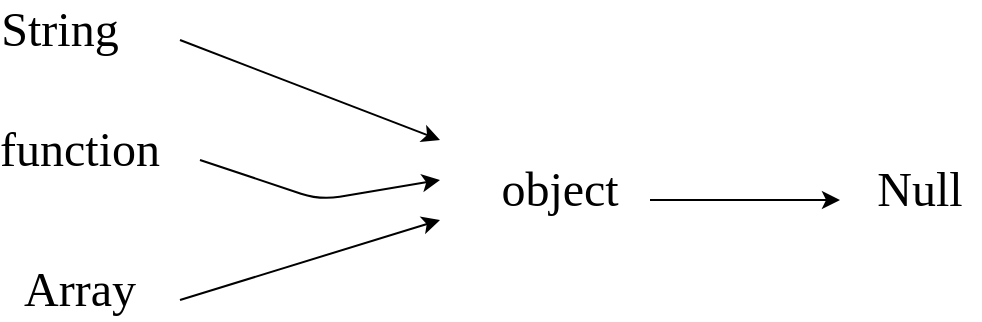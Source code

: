 <mxfile>
    <diagram id="s4H58zXhGl6F_kukaUxp" name="Page-1">
        <mxGraphModel dx="757" dy="294" grid="1" gridSize="10" guides="1" tooltips="1" connect="1" arrows="1" fold="1" page="1" pageScale="1" pageWidth="850" pageHeight="1100" math="0" shadow="0">
            <root>
                <mxCell id="0"/>
                <mxCell id="1" parent="0"/>
                <mxCell id="4" value="String" style="text;strokeColor=none;align=center;fillColor=none;html=1;verticalAlign=middle;whiteSpace=wrap;rounded=0;fontFamily=Comic Sans MS;fontSize=24;" vertex="1" parent="1">
                    <mxGeometry x="100" y="60" width="60" height="30" as="geometry"/>
                </mxCell>
                <mxCell id="6" value="function" style="text;strokeColor=none;align=center;fillColor=none;html=1;verticalAlign=middle;whiteSpace=wrap;rounded=0;fontFamily=Comic Sans MS;fontSize=24;" vertex="1" parent="1">
                    <mxGeometry x="110" y="120" width="60" height="30" as="geometry"/>
                </mxCell>
                <mxCell id="7" value="Array" style="text;strokeColor=none;align=center;fillColor=none;html=1;verticalAlign=middle;whiteSpace=wrap;rounded=0;fontFamily=Comic Sans MS;fontSize=24;" vertex="1" parent="1">
                    <mxGeometry x="110" y="190" width="60" height="30" as="geometry"/>
                </mxCell>
                <mxCell id="8" value="" style="edgeStyle=none;orthogonalLoop=1;jettySize=auto;html=1;fontFamily=Comic Sans MS;fontSize=24;" edge="1" parent="1">
                    <mxGeometry width="100" relative="1" as="geometry">
                        <mxPoint x="190" y="80" as="sourcePoint"/>
                        <mxPoint x="320" y="130" as="targetPoint"/>
                        <Array as="points"/>
                    </mxGeometry>
                </mxCell>
                <mxCell id="9" value="" style="edgeStyle=none;orthogonalLoop=1;jettySize=auto;html=1;fontFamily=Comic Sans MS;fontSize=24;" edge="1" parent="1">
                    <mxGeometry width="100" relative="1" as="geometry">
                        <mxPoint x="200.0" y="140" as="sourcePoint"/>
                        <mxPoint x="320" y="150" as="targetPoint"/>
                        <Array as="points">
                            <mxPoint x="260" y="160"/>
                        </Array>
                    </mxGeometry>
                </mxCell>
                <mxCell id="10" value="" style="edgeStyle=none;orthogonalLoop=1;jettySize=auto;html=1;fontFamily=Comic Sans MS;fontSize=24;" edge="1" parent="1">
                    <mxGeometry width="100" relative="1" as="geometry">
                        <mxPoint x="190.0" y="210" as="sourcePoint"/>
                        <mxPoint x="320" y="170" as="targetPoint"/>
                        <Array as="points"/>
                    </mxGeometry>
                </mxCell>
                <mxCell id="11" value="object" style="text;strokeColor=none;align=center;fillColor=none;html=1;verticalAlign=middle;whiteSpace=wrap;rounded=0;fontFamily=Comic Sans MS;fontSize=24;" vertex="1" parent="1">
                    <mxGeometry x="350" y="140" width="60" height="30" as="geometry"/>
                </mxCell>
                <mxCell id="12" value="" style="edgeStyle=none;orthogonalLoop=1;jettySize=auto;html=1;fontFamily=Comic Sans MS;fontSize=24;" edge="1" parent="1">
                    <mxGeometry width="100" relative="1" as="geometry">
                        <mxPoint x="425.0" y="160" as="sourcePoint"/>
                        <mxPoint x="520" y="160" as="targetPoint"/>
                        <Array as="points"/>
                    </mxGeometry>
                </mxCell>
                <mxCell id="13" value="Null" style="text;strokeColor=none;align=center;fillColor=none;html=1;verticalAlign=middle;whiteSpace=wrap;rounded=0;fontFamily=Comic Sans MS;fontSize=24;" vertex="1" parent="1">
                    <mxGeometry x="530" y="140" width="60" height="30" as="geometry"/>
                </mxCell>
            </root>
        </mxGraphModel>
    </diagram>
</mxfile>
